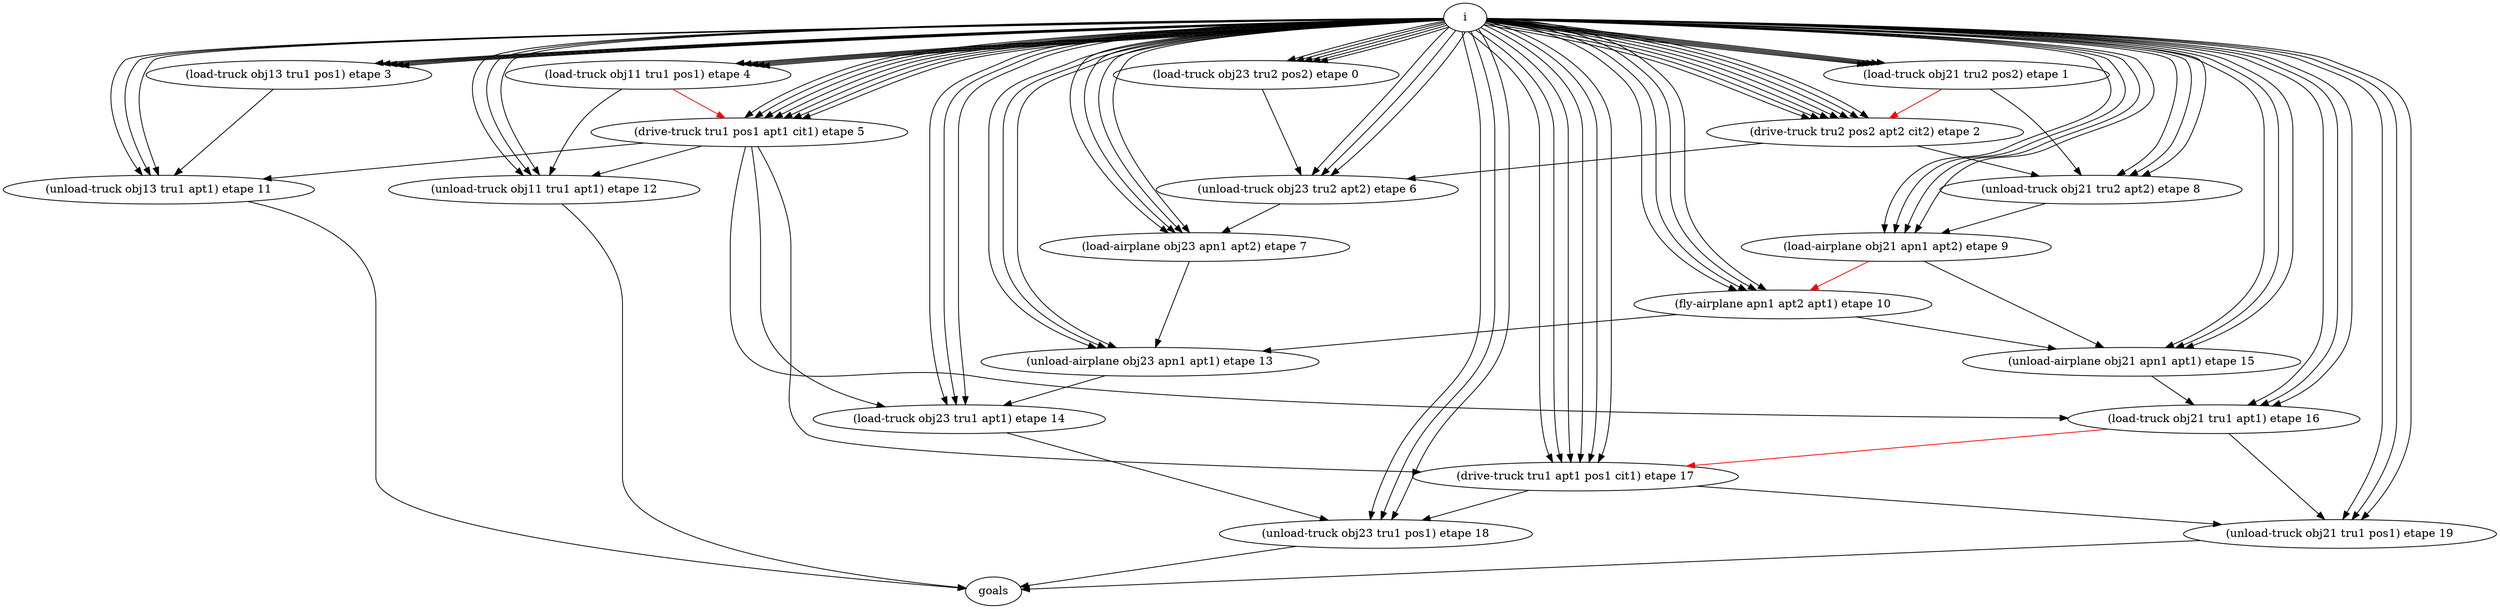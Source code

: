 digraph D { 
" i " -> "(load-truck obj23 tru2 pos2) etape 0";
" i " -> "(load-truck obj23 tru2 pos2) etape 0";
" i " -> "(load-truck obj23 tru2 pos2) etape 0";
" i " -> "(load-truck obj23 tru2 pos2) etape 0";
" i " -> "(load-truck obj23 tru2 pos2) etape 0";
" i " -> "(load-truck obj21 tru2 pos2) etape 1";
" i " -> "(load-truck obj21 tru2 pos2) etape 1";
" i " -> "(load-truck obj21 tru2 pos2) etape 1";
" i " -> "(load-truck obj21 tru2 pos2) etape 1";
" i " -> "(load-truck obj21 tru2 pos2) etape 1";
" i " -> "(drive-truck tru2 pos2 apt2 cit2) etape 2";
" i " -> "(drive-truck tru2 pos2 apt2 cit2) etape 2";
" i " -> "(drive-truck tru2 pos2 apt2 cit2) etape 2";
" i " -> "(drive-truck tru2 pos2 apt2 cit2) etape 2";
" i " -> "(drive-truck tru2 pos2 apt2 cit2) etape 2";
" i " -> "(drive-truck tru2 pos2 apt2 cit2) etape 2";
" i " -> "(drive-truck tru2 pos2 apt2 cit2) etape 2";
" i " -> "(load-truck obj13 tru1 pos1) etape 3";
" i " -> "(load-truck obj13 tru1 pos1) etape 3";
" i " -> "(load-truck obj13 tru1 pos1) etape 3";
" i " -> "(load-truck obj13 tru1 pos1) etape 3";
" i " -> "(load-truck obj13 tru1 pos1) etape 3";
" i " -> "(load-truck obj11 tru1 pos1) etape 4";
" i " -> "(load-truck obj11 tru1 pos1) etape 4";
" i " -> "(load-truck obj11 tru1 pos1) etape 4";
" i " -> "(load-truck obj11 tru1 pos1) etape 4";
" i " -> "(load-truck obj11 tru1 pos1) etape 4";
" i " -> "(drive-truck tru1 pos1 apt1 cit1) etape 5";
" i " -> "(drive-truck tru1 pos1 apt1 cit1) etape 5";
" i " -> "(drive-truck tru1 pos1 apt1 cit1) etape 5";
" i " -> "(drive-truck tru1 pos1 apt1 cit1) etape 5";
" i " -> "(drive-truck tru1 pos1 apt1 cit1) etape 5";
" i " -> "(drive-truck tru1 pos1 apt1 cit1) etape 5";
" i " -> "(drive-truck tru1 pos1 apt1 cit1) etape 5";
" i " -> "(unload-truck obj23 tru2 apt2) etape 6";
" i " -> "(unload-truck obj23 tru2 apt2) etape 6";
" i " -> "(unload-truck obj23 tru2 apt2) etape 6";
"(drive-truck tru2 pos2 apt2 cit2) etape 2" -> "(unload-truck obj23 tru2 apt2) etape 6";
"(load-truck obj23 tru2 pos2) etape 0" -> "(unload-truck obj23 tru2 apt2) etape 6";
" i " -> "(load-airplane obj23 apn1 apt2) etape 7";
" i " -> "(load-airplane obj23 apn1 apt2) etape 7";
" i " -> "(load-airplane obj23 apn1 apt2) etape 7";
" i " -> "(load-airplane obj23 apn1 apt2) etape 7";
"(unload-truck obj23 tru2 apt2) etape 6" -> "(load-airplane obj23 apn1 apt2) etape 7";
" i " -> "(unload-truck obj21 tru2 apt2) etape 8";
" i " -> "(unload-truck obj21 tru2 apt2) etape 8";
" i " -> "(unload-truck obj21 tru2 apt2) etape 8";
"(drive-truck tru2 pos2 apt2 cit2) etape 2" -> "(unload-truck obj21 tru2 apt2) etape 8";
"(load-truck obj21 tru2 pos2) etape 1" -> "(unload-truck obj21 tru2 apt2) etape 8";
" i " -> "(load-airplane obj21 apn1 apt2) etape 9";
" i " -> "(load-airplane obj21 apn1 apt2) etape 9";
" i " -> "(load-airplane obj21 apn1 apt2) etape 9";
" i " -> "(load-airplane obj21 apn1 apt2) etape 9";
"(unload-truck obj21 tru2 apt2) etape 8" -> "(load-airplane obj21 apn1 apt2) etape 9";
" i " -> "(fly-airplane apn1 apt2 apt1) etape 10";
" i " -> "(fly-airplane apn1 apt2 apt1) etape 10";
" i " -> "(fly-airplane apn1 apt2 apt1) etape 10";
" i " -> "(fly-airplane apn1 apt2 apt1) etape 10";
" i " -> "(unload-truck obj13 tru1 apt1) etape 11";
" i " -> "(unload-truck obj13 tru1 apt1) etape 11";
" i " -> "(unload-truck obj13 tru1 apt1) etape 11";
"(drive-truck tru1 pos1 apt1 cit1) etape 5" -> "(unload-truck obj13 tru1 apt1) etape 11";
"(load-truck obj13 tru1 pos1) etape 3" -> "(unload-truck obj13 tru1 apt1) etape 11";
" i " -> "(unload-truck obj11 tru1 apt1) etape 12";
" i " -> "(unload-truck obj11 tru1 apt1) etape 12";
" i " -> "(unload-truck obj11 tru1 apt1) etape 12";
"(drive-truck tru1 pos1 apt1 cit1) etape 5" -> "(unload-truck obj11 tru1 apt1) etape 12";
"(load-truck obj11 tru1 pos1) etape 4" -> "(unload-truck obj11 tru1 apt1) etape 12";
" i " -> "(unload-airplane obj23 apn1 apt1) etape 13";
" i " -> "(unload-airplane obj23 apn1 apt1) etape 13";
" i " -> "(unload-airplane obj23 apn1 apt1) etape 13";
"(fly-airplane apn1 apt2 apt1) etape 10" -> "(unload-airplane obj23 apn1 apt1) etape 13";
"(load-airplane obj23 apn1 apt2) etape 7" -> "(unload-airplane obj23 apn1 apt1) etape 13";
" i " -> "(load-truck obj23 tru1 apt1) etape 14";
" i " -> "(load-truck obj23 tru1 apt1) etape 14";
" i " -> "(load-truck obj23 tru1 apt1) etape 14";
"(drive-truck tru1 pos1 apt1 cit1) etape 5" -> "(load-truck obj23 tru1 apt1) etape 14";
"(unload-airplane obj23 apn1 apt1) etape 13" -> "(load-truck obj23 tru1 apt1) etape 14";
" i " -> "(unload-airplane obj21 apn1 apt1) etape 15";
" i " -> "(unload-airplane obj21 apn1 apt1) etape 15";
" i " -> "(unload-airplane obj21 apn1 apt1) etape 15";
"(fly-airplane apn1 apt2 apt1) etape 10" -> "(unload-airplane obj21 apn1 apt1) etape 15";
"(load-airplane obj21 apn1 apt2) etape 9" -> "(unload-airplane obj21 apn1 apt1) etape 15";
" i " -> "(load-truck obj21 tru1 apt1) etape 16";
" i " -> "(load-truck obj21 tru1 apt1) etape 16";
" i " -> "(load-truck obj21 tru1 apt1) etape 16";
"(drive-truck tru1 pos1 apt1 cit1) etape 5" -> "(load-truck obj21 tru1 apt1) etape 16";
"(unload-airplane obj21 apn1 apt1) etape 15" -> "(load-truck obj21 tru1 apt1) etape 16";
" i " -> "(drive-truck tru1 apt1 pos1 cit1) etape 17";
" i " -> "(drive-truck tru1 apt1 pos1 cit1) etape 17";
" i " -> "(drive-truck tru1 apt1 pos1 cit1) etape 17";
" i " -> "(drive-truck tru1 apt1 pos1 cit1) etape 17";
" i " -> "(drive-truck tru1 apt1 pos1 cit1) etape 17";
" i " -> "(drive-truck tru1 apt1 pos1 cit1) etape 17";
"(drive-truck tru1 pos1 apt1 cit1) etape 5" -> "(drive-truck tru1 apt1 pos1 cit1) etape 17";
" i " -> "(unload-truck obj23 tru1 pos1) etape 18";
" i " -> "(unload-truck obj23 tru1 pos1) etape 18";
" i " -> "(unload-truck obj23 tru1 pos1) etape 18";
"(drive-truck tru1 apt1 pos1 cit1) etape 17" -> "(unload-truck obj23 tru1 pos1) etape 18";
"(load-truck obj23 tru1 apt1) etape 14" -> "(unload-truck obj23 tru1 pos1) etape 18";
" i " -> "(unload-truck obj21 tru1 pos1) etape 19";
" i " -> "(unload-truck obj21 tru1 pos1) etape 19";
" i " -> "(unload-truck obj21 tru1 pos1) etape 19";
"(drive-truck tru1 apt1 pos1 cit1) etape 17" -> "(unload-truck obj21 tru1 pos1) etape 19";
"(load-truck obj21 tru1 apt1) etape 16" -> "(unload-truck obj21 tru1 pos1) etape 19";
"(unload-truck obj23 tru1 pos1) etape 18" -> goals;
"(unload-truck obj21 tru1 pos1) etape 19" -> goals;
"(unload-truck obj13 tru1 apt1) etape 11" -> goals;
"(unload-truck obj11 tru1 apt1) etape 12" -> goals;
edge [color=red];
"(load-truck obj21 tru2 pos2) etape 1" -> "(drive-truck tru2 pos2 apt2 cit2) etape 2";
"(load-truck obj11 tru1 pos1) etape 4" -> "(drive-truck tru1 pos1 apt1 cit1) etape 5";
"(load-airplane obj21 apn1 apt2) etape 9" -> "(fly-airplane apn1 apt2 apt1) etape 10";
"(load-truck obj21 tru1 apt1) etape 16" -> "(drive-truck tru1 apt1 pos1 cit1) etape 17";
} 